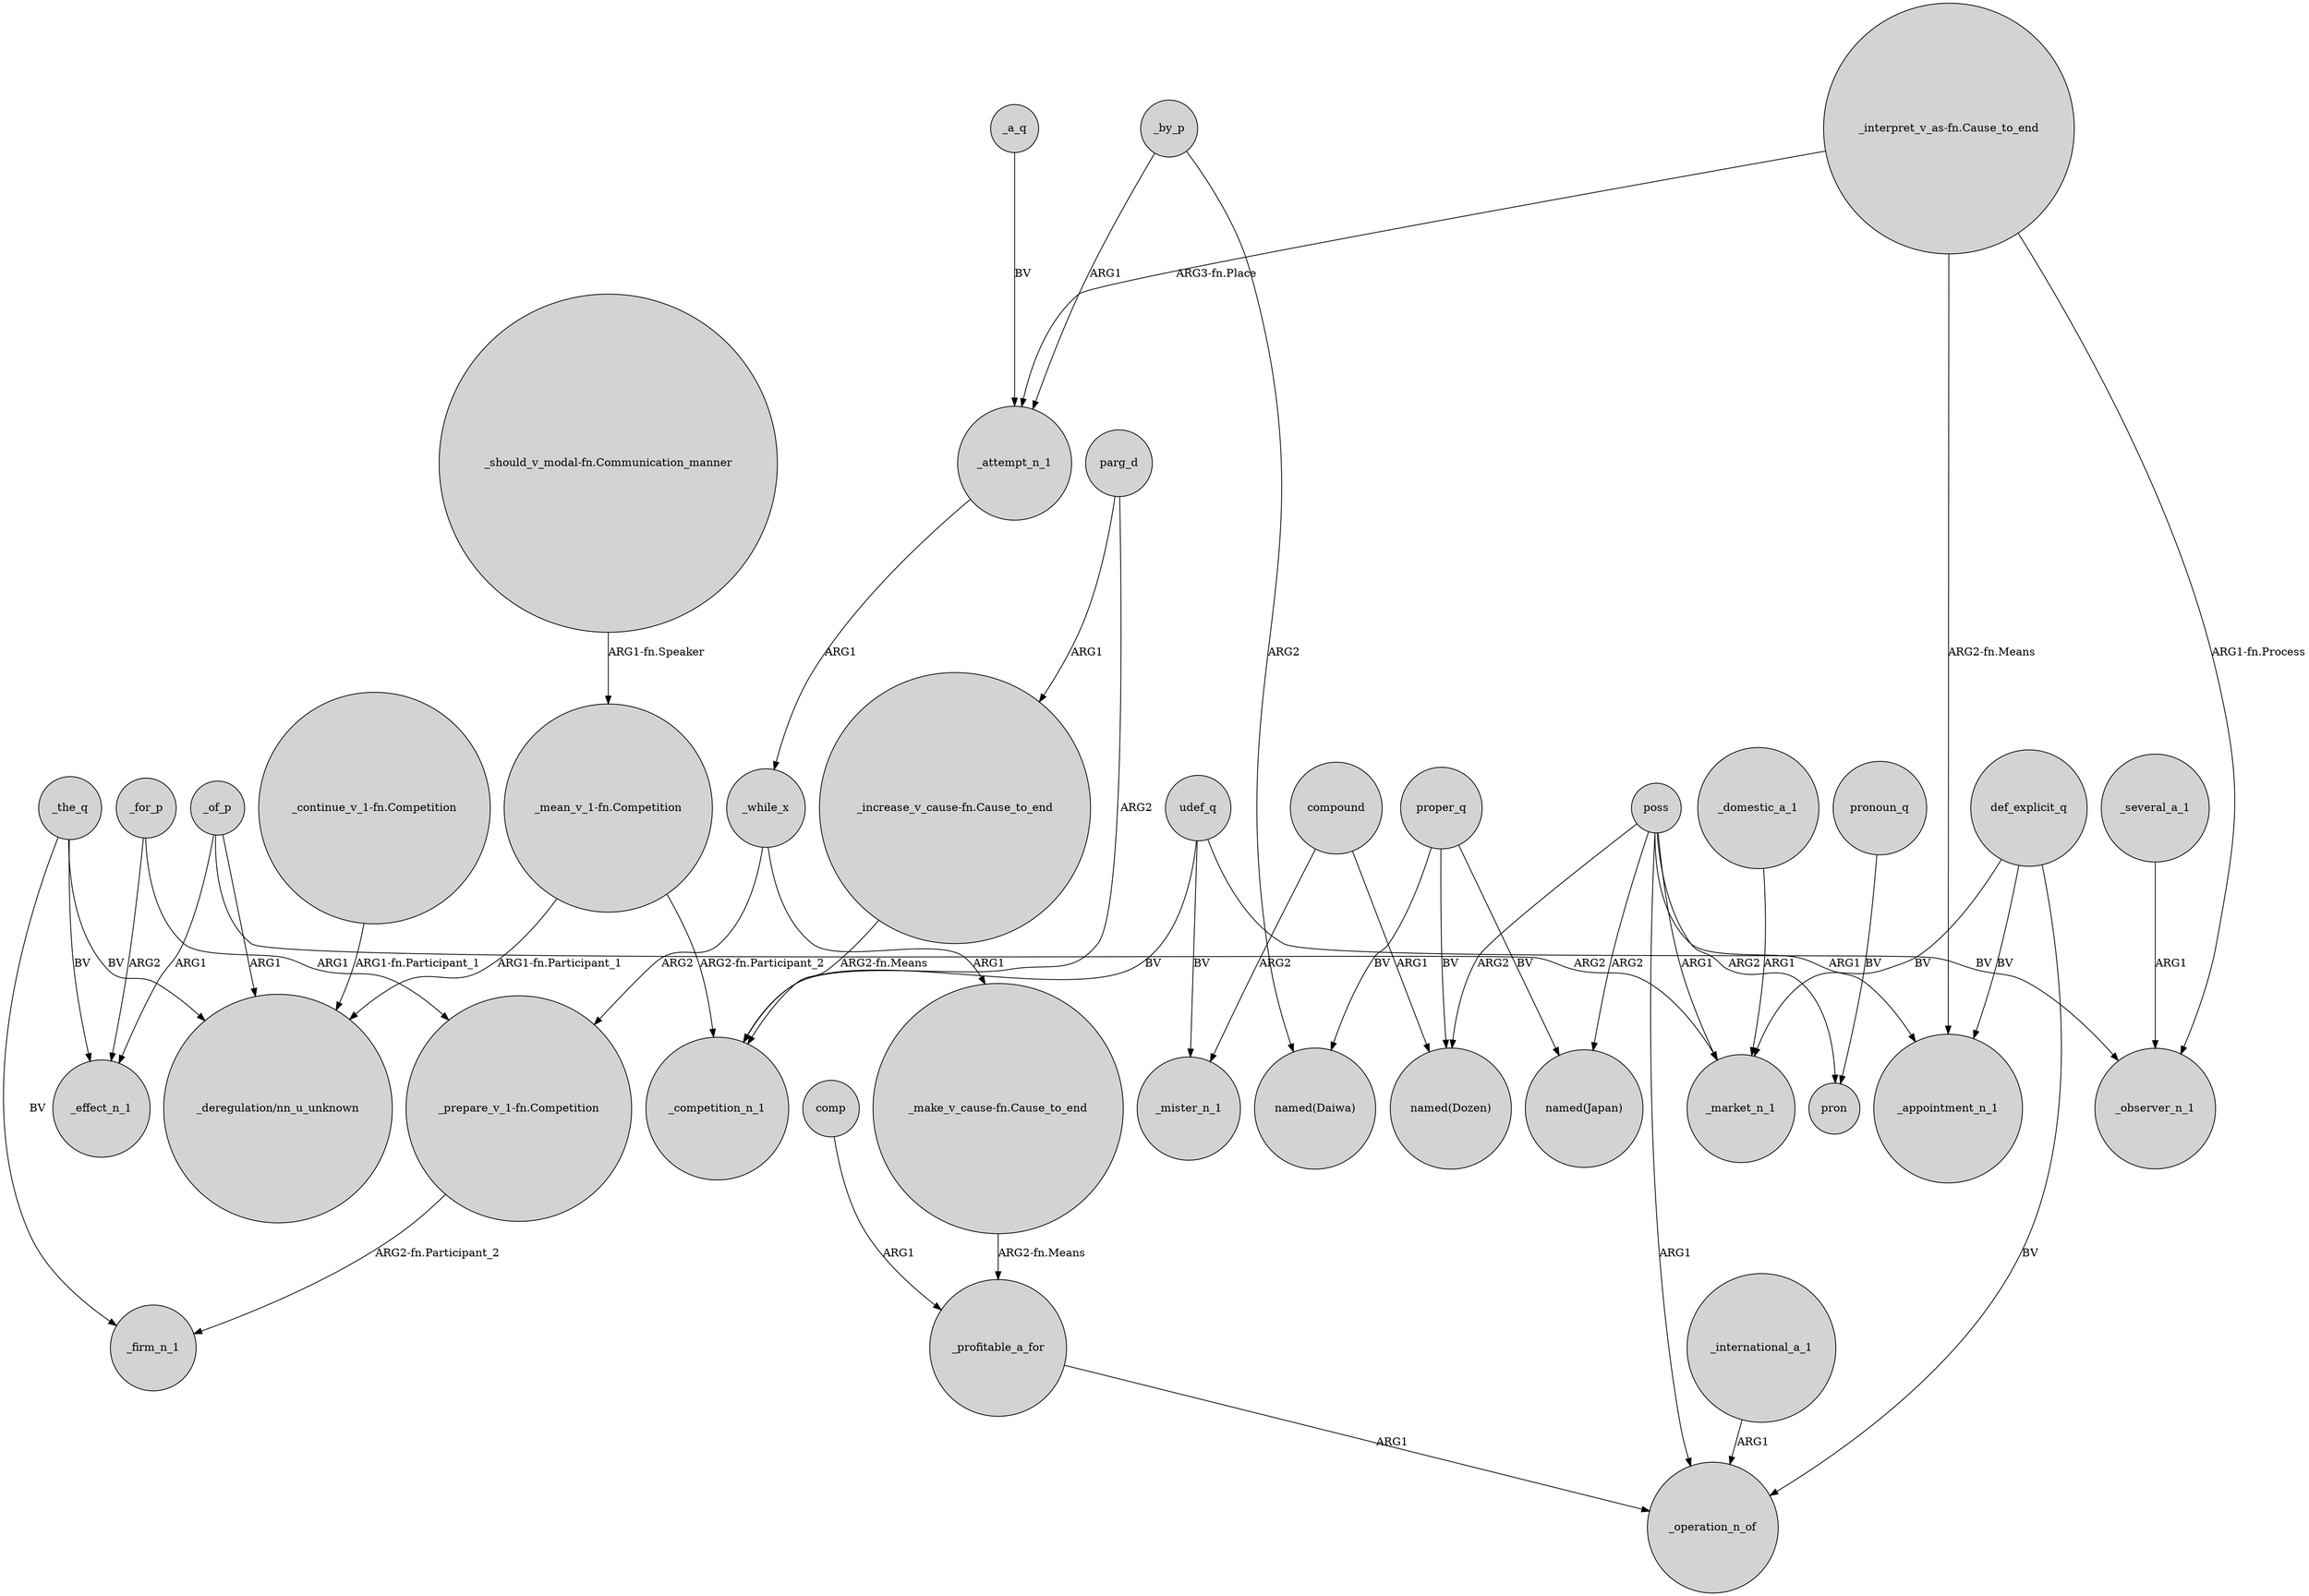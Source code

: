 digraph {
	node [shape=circle style=filled]
	"_interpret_v_as-fn.Cause_to_end" -> _attempt_n_1 [label="ARG3-fn.Place"]
	parg_d -> _competition_n_1 [label=ARG2]
	_attempt_n_1 -> _while_x [label=ARG1]
	_of_p -> _effect_n_1 [label=ARG1]
	compound -> _mister_n_1 [label=ARG2]
	"_mean_v_1-fn.Competition" -> _competition_n_1 [label="ARG2-fn.Participant_2"]
	_a_q -> _attempt_n_1 [label=BV]
	"_continue_v_1-fn.Competition" -> "_deregulation/nn_u_unknown" [label="ARG1-fn.Participant_1"]
	proper_q -> "named(Dozen)" [label=BV]
	"_increase_v_cause-fn.Cause_to_end" -> _competition_n_1 [label="ARG2-fn.Means"]
	poss -> "named(Japan)" [label=ARG2]
	udef_q -> _observer_n_1 [label=BV]
	_for_p -> "_prepare_v_1-fn.Competition" [label=ARG1]
	"_make_v_cause-fn.Cause_to_end" -> _profitable_a_for [label="ARG2-fn.Means"]
	poss -> _operation_n_of [label=ARG1]
	poss -> "named(Dozen)" [label=ARG2]
	_domestic_a_1 -> _market_n_1 [label=ARG1]
	_international_a_1 -> _operation_n_of [label=ARG1]
	def_explicit_q -> _appointment_n_1 [label=BV]
	udef_q -> _mister_n_1 [label=BV]
	parg_d -> "_increase_v_cause-fn.Cause_to_end" [label=ARG1]
	poss -> _market_n_1 [label=ARG1]
	pronoun_q -> pron [label=BV]
	poss -> pron [label=ARG2]
	_the_q -> _effect_n_1 [label=BV]
	_the_q -> _firm_n_1 [label=BV]
	_profitable_a_for -> _operation_n_of [label=ARG1]
	_while_x -> "_make_v_cause-fn.Cause_to_end" [label=ARG1]
	def_explicit_q -> _market_n_1 [label=BV]
	"_interpret_v_as-fn.Cause_to_end" -> _appointment_n_1 [label="ARG2-fn.Means"]
	proper_q -> "named(Japan)" [label=BV]
	_several_a_1 -> _observer_n_1 [label=ARG1]
	"_mean_v_1-fn.Competition" -> "_deregulation/nn_u_unknown" [label="ARG1-fn.Participant_1"]
	poss -> _appointment_n_1 [label=ARG1]
	_by_p -> "named(Daiwa)" [label=ARG2]
	def_explicit_q -> _operation_n_of [label=BV]
	_of_p -> "_deregulation/nn_u_unknown" [label=ARG1]
	"_interpret_v_as-fn.Cause_to_end" -> _observer_n_1 [label="ARG1-fn.Process"]
	_the_q -> "_deregulation/nn_u_unknown" [label=BV]
	proper_q -> "named(Daiwa)" [label=BV]
	_for_p -> _effect_n_1 [label=ARG2]
	_of_p -> _market_n_1 [label=ARG2]
	compound -> "named(Dozen)" [label=ARG1]
	udef_q -> _competition_n_1 [label=BV]
	"_should_v_modal-fn.Communication_manner" -> "_mean_v_1-fn.Competition" [label="ARG1-fn.Speaker"]
	"_prepare_v_1-fn.Competition" -> _firm_n_1 [label="ARG2-fn.Participant_2"]
	comp -> _profitable_a_for [label=ARG1]
	_by_p -> _attempt_n_1 [label=ARG1]
	_while_x -> "_prepare_v_1-fn.Competition" [label=ARG2]
}
